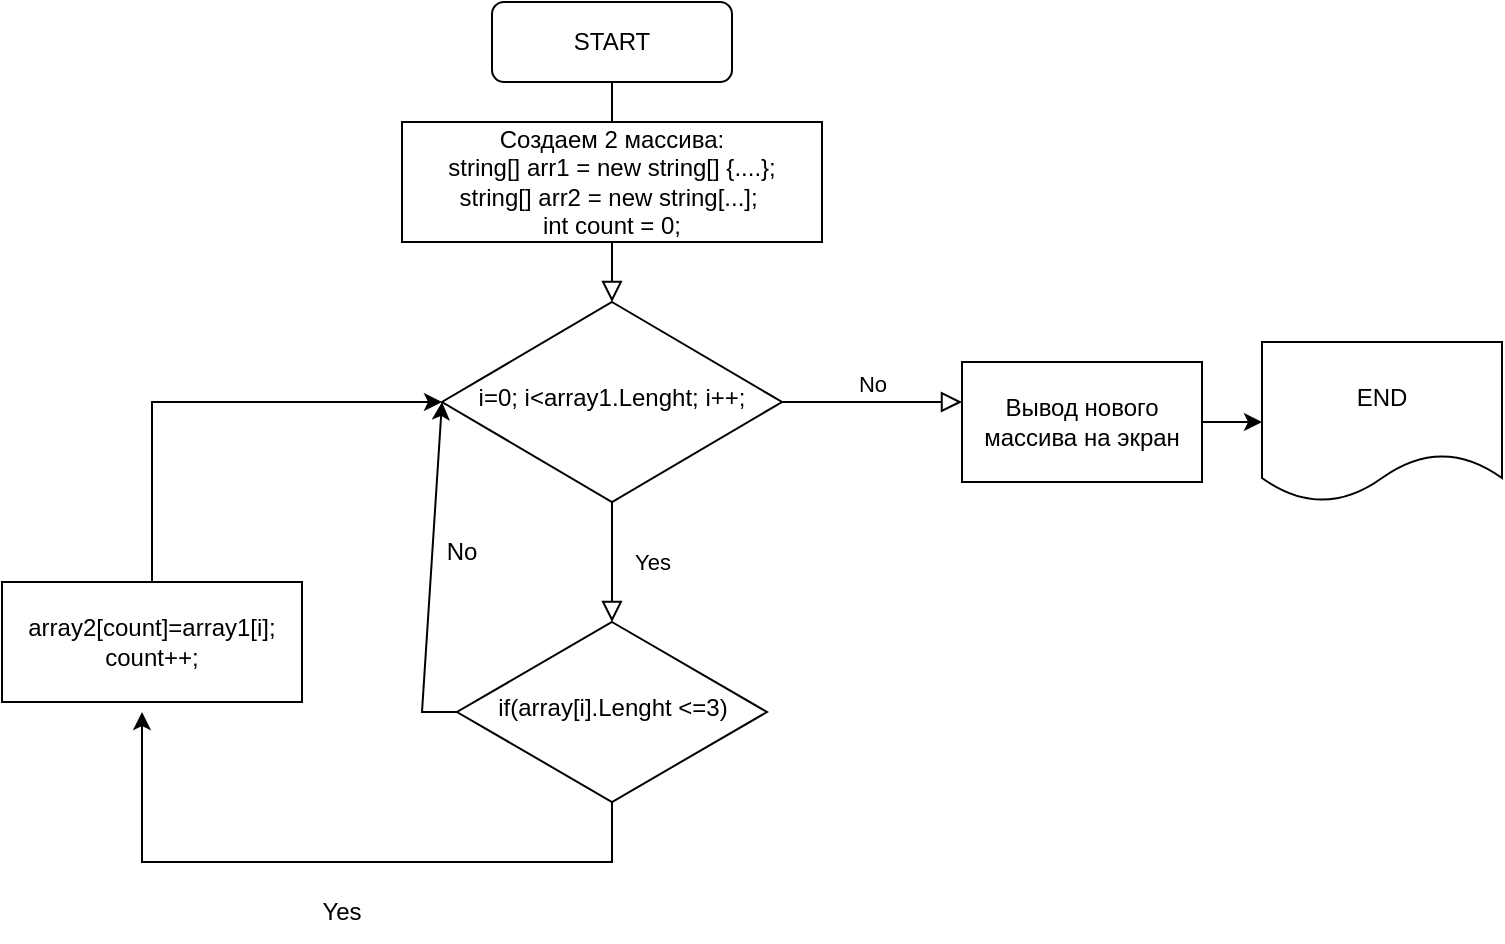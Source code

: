 <mxfile version="20.6.2" type="device"><diagram id="C5RBs43oDa-KdzZeNtuy" name="Page-1"><mxGraphModel dx="1038" dy="579" grid="1" gridSize="10" guides="1" tooltips="1" connect="1" arrows="1" fold="1" page="1" pageScale="1" pageWidth="827" pageHeight="1169" math="0" shadow="0"><root><mxCell id="WIyWlLk6GJQsqaUBKTNV-0"/><mxCell id="WIyWlLk6GJQsqaUBKTNV-1" parent="WIyWlLk6GJQsqaUBKTNV-0"/><mxCell id="WIyWlLk6GJQsqaUBKTNV-2" value="" style="rounded=0;html=1;jettySize=auto;orthogonalLoop=1;fontSize=11;endArrow=block;endFill=0;endSize=8;strokeWidth=1;shadow=0;labelBackgroundColor=none;edgeStyle=orthogonalEdgeStyle;" parent="WIyWlLk6GJQsqaUBKTNV-1" source="WIyWlLk6GJQsqaUBKTNV-3" target="WIyWlLk6GJQsqaUBKTNV-6" edge="1"><mxGeometry relative="1" as="geometry"/></mxCell><mxCell id="WIyWlLk6GJQsqaUBKTNV-3" value="START" style="rounded=1;whiteSpace=wrap;html=1;fontSize=12;glass=0;strokeWidth=1;shadow=0;" parent="WIyWlLk6GJQsqaUBKTNV-1" vertex="1"><mxGeometry x="285" y="30" width="120" height="40" as="geometry"/></mxCell><mxCell id="WIyWlLk6GJQsqaUBKTNV-4" value="Yes" style="rounded=0;html=1;jettySize=auto;orthogonalLoop=1;fontSize=11;endArrow=block;endFill=0;endSize=8;strokeWidth=1;shadow=0;labelBackgroundColor=none;edgeStyle=orthogonalEdgeStyle;" parent="WIyWlLk6GJQsqaUBKTNV-1" source="WIyWlLk6GJQsqaUBKTNV-6" target="WIyWlLk6GJQsqaUBKTNV-10" edge="1"><mxGeometry y="20" relative="1" as="geometry"><mxPoint as="offset"/></mxGeometry></mxCell><mxCell id="WIyWlLk6GJQsqaUBKTNV-5" value="No" style="edgeStyle=orthogonalEdgeStyle;rounded=0;html=1;jettySize=auto;orthogonalLoop=1;fontSize=11;endArrow=block;endFill=0;endSize=8;strokeWidth=1;shadow=0;labelBackgroundColor=none;" parent="WIyWlLk6GJQsqaUBKTNV-1" source="WIyWlLk6GJQsqaUBKTNV-6" edge="1"><mxGeometry y="10" relative="1" as="geometry"><mxPoint as="offset"/><mxPoint x="520" y="230" as="targetPoint"/></mxGeometry></mxCell><mxCell id="WIyWlLk6GJQsqaUBKTNV-6" value="i=0; i&amp;lt;array1.Lenght; i++;" style="rhombus;whiteSpace=wrap;html=1;shadow=0;fontFamily=Helvetica;fontSize=12;align=center;strokeWidth=1;spacing=6;spacingTop=-4;" parent="WIyWlLk6GJQsqaUBKTNV-1" vertex="1"><mxGeometry x="260" y="180" width="170" height="100" as="geometry"/></mxCell><mxCell id="WIyWlLk6GJQsqaUBKTNV-10" value="if(array[i].Lenght &amp;lt;=3)" style="rhombus;whiteSpace=wrap;html=1;shadow=0;fontFamily=Helvetica;fontSize=12;align=center;strokeWidth=1;spacing=6;spacingTop=-4;" parent="WIyWlLk6GJQsqaUBKTNV-1" vertex="1"><mxGeometry x="267.5" y="340" width="155" height="90" as="geometry"/></mxCell><mxCell id="zPxpPqbSTjeZQXZK-rNn-0" value="Создаем 2 массива:&lt;br&gt;string[] arr1 = new string[] {....};&lt;br&gt;string[] arr2 = new string[...];&amp;nbsp;&lt;br&gt;int count = 0;" style="rounded=0;whiteSpace=wrap;html=1;" vertex="1" parent="WIyWlLk6GJQsqaUBKTNV-1"><mxGeometry x="240" y="90" width="210" height="60" as="geometry"/></mxCell><mxCell id="zPxpPqbSTjeZQXZK-rNn-6" value="" style="endArrow=classic;html=1;rounded=0;exitX=0;exitY=0.5;exitDx=0;exitDy=0;entryX=0;entryY=0.5;entryDx=0;entryDy=0;" edge="1" parent="WIyWlLk6GJQsqaUBKTNV-1" source="WIyWlLk6GJQsqaUBKTNV-10" target="WIyWlLk6GJQsqaUBKTNV-6"><mxGeometry width="50" height="50" relative="1" as="geometry"><mxPoint x="250" y="380" as="sourcePoint"/><mxPoint x="260" y="240" as="targetPoint"/><Array as="points"><mxPoint x="250" y="385"/></Array></mxGeometry></mxCell><mxCell id="zPxpPqbSTjeZQXZK-rNn-7" value="No" style="text;html=1;strokeColor=none;fillColor=none;align=center;verticalAlign=middle;whiteSpace=wrap;rounded=0;" vertex="1" parent="WIyWlLk6GJQsqaUBKTNV-1"><mxGeometry x="240" y="290" width="60" height="30" as="geometry"/></mxCell><mxCell id="zPxpPqbSTjeZQXZK-rNn-8" value="array2[count]=array1[i];&lt;br&gt;count++;" style="rounded=0;whiteSpace=wrap;html=1;" vertex="1" parent="WIyWlLk6GJQsqaUBKTNV-1"><mxGeometry x="40" y="320" width="150" height="60" as="geometry"/></mxCell><mxCell id="zPxpPqbSTjeZQXZK-rNn-9" value="" style="endArrow=classic;html=1;rounded=0;exitX=0.5;exitY=0;exitDx=0;exitDy=0;" edge="1" parent="WIyWlLk6GJQsqaUBKTNV-1" source="zPxpPqbSTjeZQXZK-rNn-8"><mxGeometry width="50" height="50" relative="1" as="geometry"><mxPoint x="390" y="280" as="sourcePoint"/><mxPoint x="260" y="230" as="targetPoint"/><Array as="points"><mxPoint x="115" y="230"/></Array></mxGeometry></mxCell><mxCell id="zPxpPqbSTjeZQXZK-rNn-12" style="edgeStyle=orthogonalEdgeStyle;rounded=0;orthogonalLoop=1;jettySize=auto;html=1;exitX=1;exitY=0.5;exitDx=0;exitDy=0;" edge="1" parent="WIyWlLk6GJQsqaUBKTNV-1" source="zPxpPqbSTjeZQXZK-rNn-10" target="zPxpPqbSTjeZQXZK-rNn-13"><mxGeometry relative="1" as="geometry"><mxPoint x="660" y="240" as="targetPoint"/></mxGeometry></mxCell><mxCell id="zPxpPqbSTjeZQXZK-rNn-10" value="Вывод нового массива на экран" style="rounded=0;whiteSpace=wrap;html=1;" vertex="1" parent="WIyWlLk6GJQsqaUBKTNV-1"><mxGeometry x="520" y="210" width="120" height="60" as="geometry"/></mxCell><mxCell id="zPxpPqbSTjeZQXZK-rNn-13" value="END" style="shape=document;whiteSpace=wrap;html=1;boundedLbl=1;" vertex="1" parent="WIyWlLk6GJQsqaUBKTNV-1"><mxGeometry x="670" y="200" width="120" height="80" as="geometry"/></mxCell><mxCell id="zPxpPqbSTjeZQXZK-rNn-16" value="" style="endArrow=classic;html=1;rounded=0;exitX=0.5;exitY=1;exitDx=0;exitDy=0;" edge="1" parent="WIyWlLk6GJQsqaUBKTNV-1" source="WIyWlLk6GJQsqaUBKTNV-10"><mxGeometry width="50" height="50" relative="1" as="geometry"><mxPoint x="390" y="280" as="sourcePoint"/><mxPoint x="110" y="385" as="targetPoint"/><Array as="points"><mxPoint x="345" y="460"/><mxPoint x="110" y="460"/></Array></mxGeometry></mxCell><mxCell id="zPxpPqbSTjeZQXZK-rNn-17" value="Yes" style="text;html=1;strokeColor=none;fillColor=none;align=center;verticalAlign=middle;whiteSpace=wrap;rounded=0;" vertex="1" parent="WIyWlLk6GJQsqaUBKTNV-1"><mxGeometry x="180" y="470" width="60" height="30" as="geometry"/></mxCell></root></mxGraphModel></diagram></mxfile>